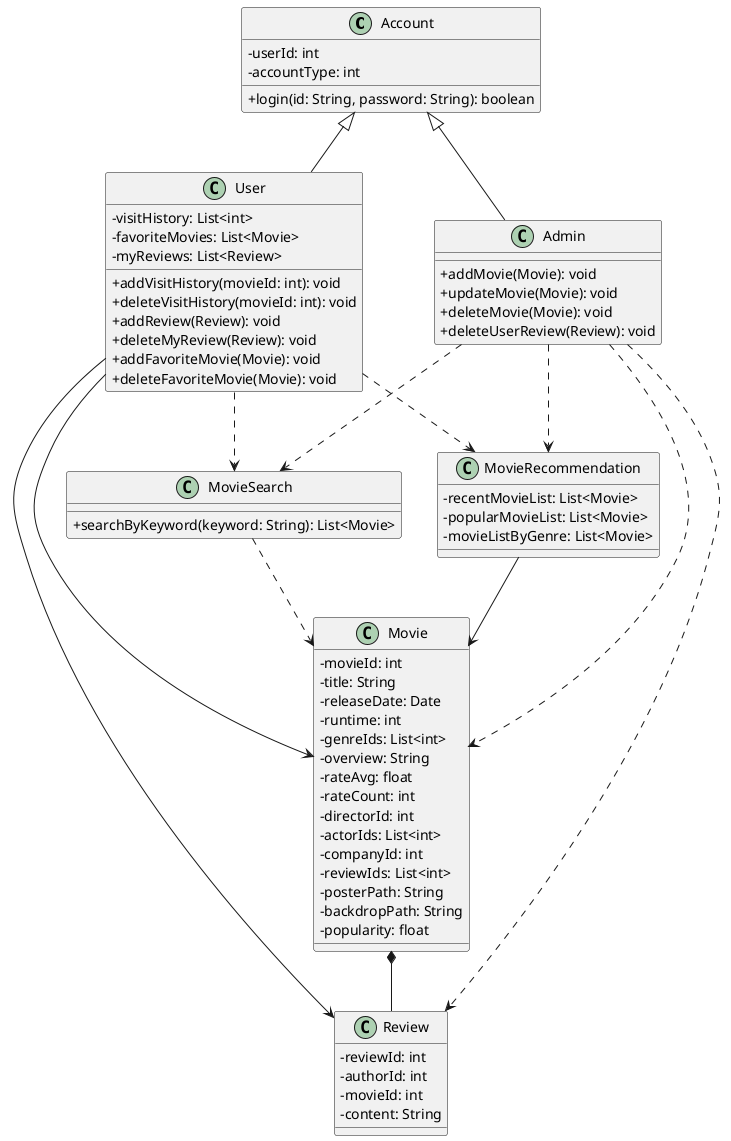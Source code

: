 @startuml

skinparam classAttributeIconSize 0

class Account {
    - userId: int
    - accountType: int

    + login(id: String, password: String): boolean
}

class User {
    - visitHistory: List<int>
    - favoriteMovies: List<Movie>
    - myReviews: List<Review>

    + addVisitHistory(movieId: int): void
    + deleteVisitHistory(movieId: int): void
    + addReview(Review): void
    + deleteMyReview(Review): void
    + addFavoriteMovie(Movie): void
    + deleteFavoriteMovie(Movie): void
}

class Admin {
    + addMovie(Movie): void
    + updateMovie(Movie): void
    + deleteMovie(Movie): void
    + deleteUserReview(Review): void
}

class Review {
    - reviewId: int
    - authorId: int
    - movieId: int
    - content: String
}

class Movie {
    - movieId: int
    - title: String
    - releaseDate: Date
    - runtime: int
    - genreIds: List<int>
    - overview: String
    - rateAvg: float
    - rateCount: int
    - directorId: int
    - actorIds: List<int>
    - companyId: int
    - reviewIds: List<int>
    - posterPath: String
    - backdropPath: String
    - popularity: float
}

class MovieSearch {
    + searchByKeyword(keyword: String): List<Movie>
}

class MovieRecommendation {
    - recentMovieList: List<Movie>
    - popularMovieList: List<Movie>
    - movieListByGenre: List<Movie>
}

Account ^-- User
Account ^-- Admin

User --> Movie
User --> Review
User ..> MovieRecommendation
User ..> MovieSearch

Admin ..> Movie
Admin ..> Review
Admin ..> MovieRecommendation
Admin ..> MovieSearch

Movie *-- Review

MovieSearch ..> Movie

MovieRecommendation --> Movie

@enduml
